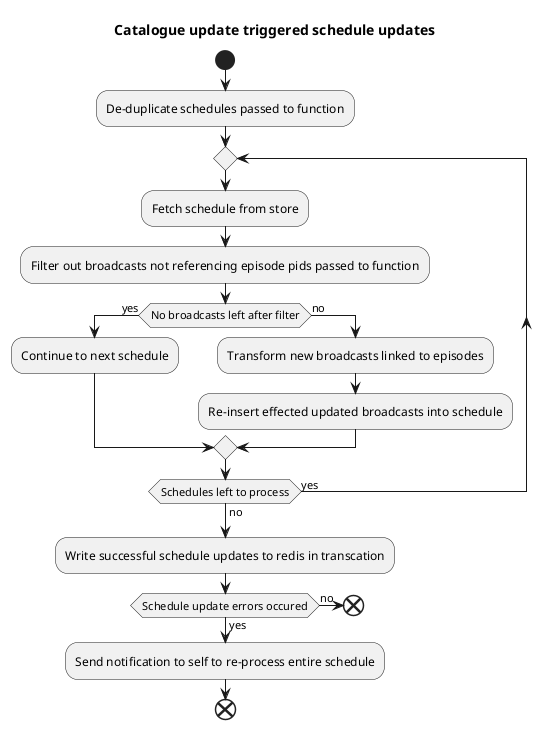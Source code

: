 @startuml Catalogue update triggered schedule updates
title Catalogue update triggered schedule updates

start
  :De-duplicate schedules passed to function;
  repeat
    :Fetch schedule from store;
    :Filter out broadcasts not referencing episode pids passed to function;
    if (No broadcasts left after filter) then (yes)
      :Continue to next schedule;
    else (no)
      :Transform new broadcasts linked to episodes;
      :Re-insert effected updated broadcasts into schedule;
    endif
  repeat while (Schedules left to process) is (yes) not (no);

  :Write successful schedule updates to redis in transcation;
  if (Schedule update errors occured) then (yes)
    :Send notification to self to re-process entire schedule;
    end
  else (no)
    end
  endif

@enduml